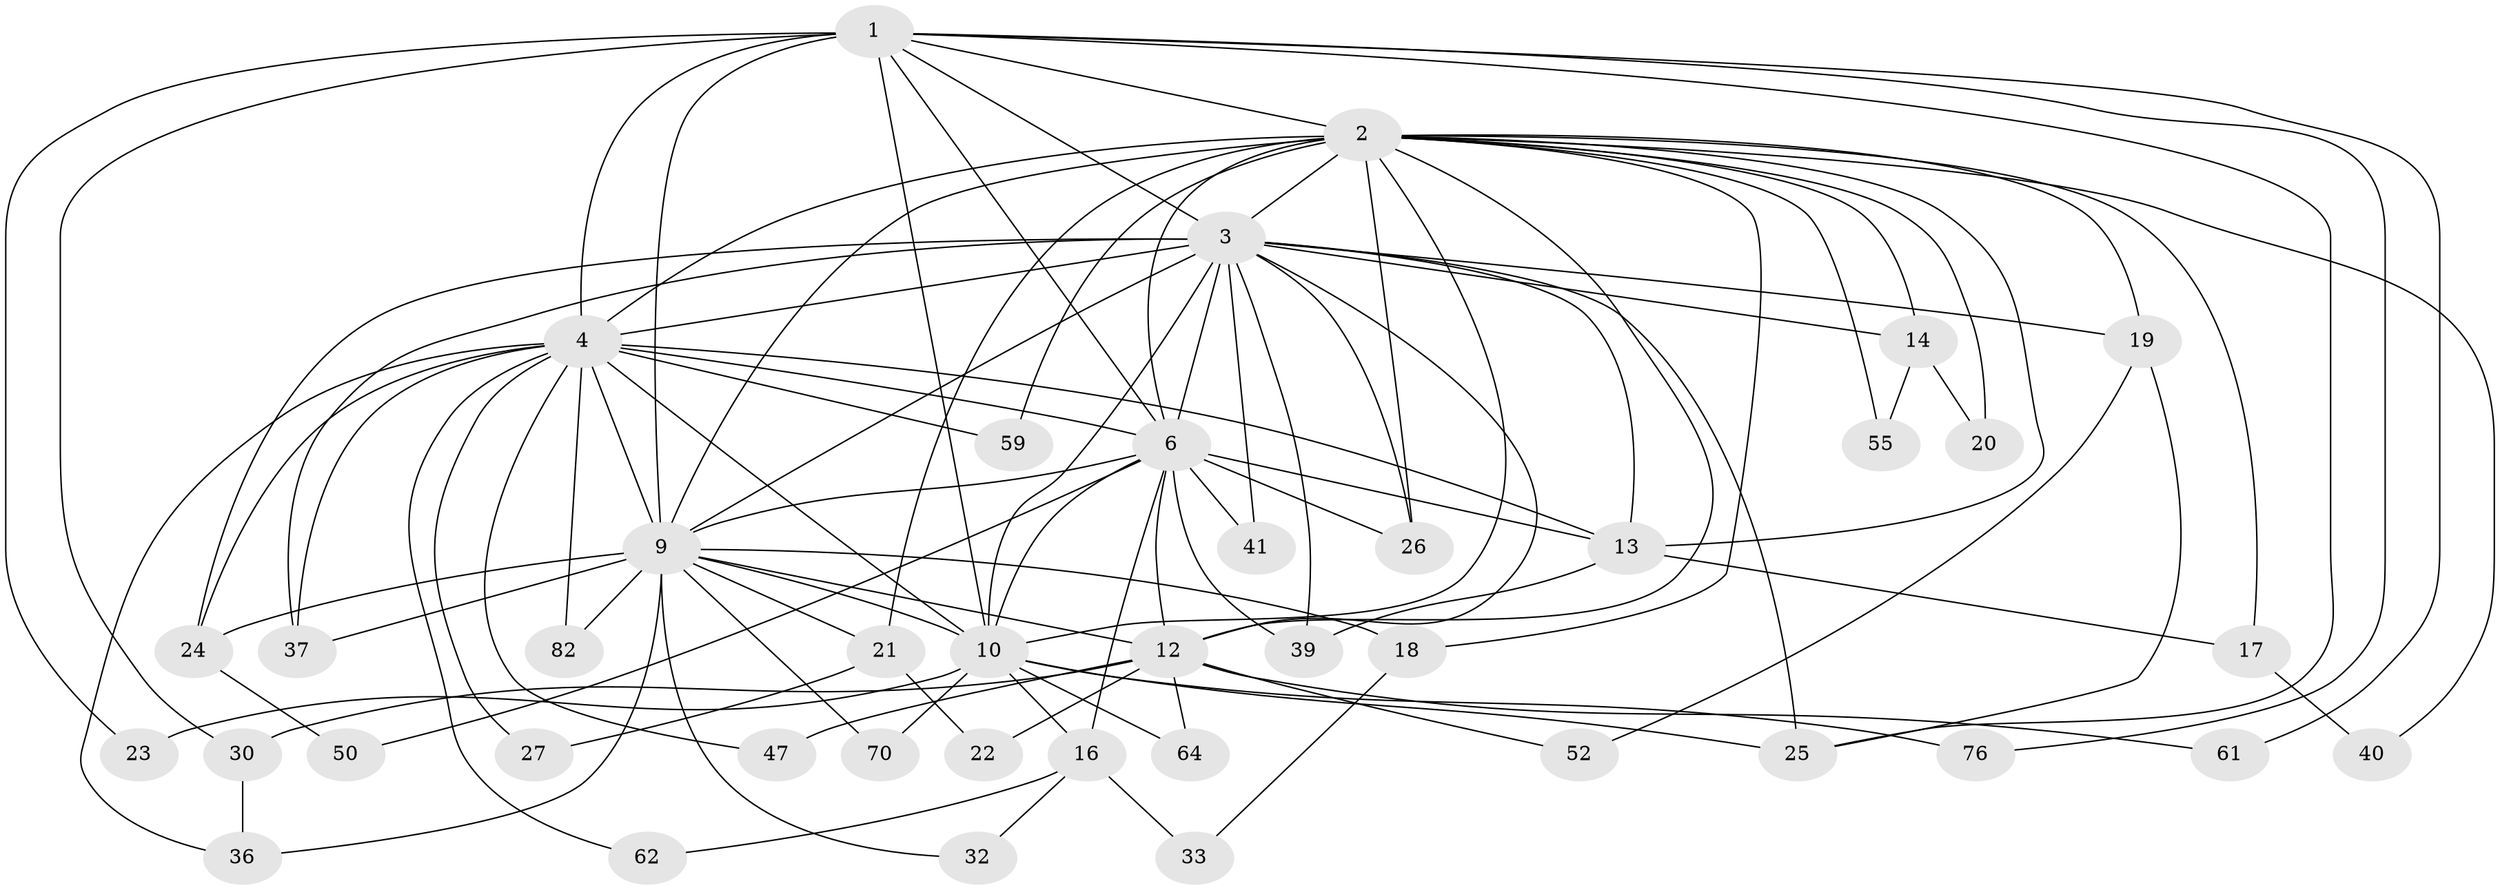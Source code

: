 // original degree distribution, {17: 0.012048192771084338, 26: 0.012048192771084338, 18: 0.024096385542168676, 19: 0.04819277108433735, 11: 0.012048192771084338, 12: 0.012048192771084338, 3: 0.18072289156626506, 10: 0.012048192771084338, 7: 0.012048192771084338, 5: 0.04819277108433735, 6: 0.012048192771084338, 4: 0.08433734939759036, 2: 0.5301204819277109}
// Generated by graph-tools (version 1.1) at 2025/17/03/04/25 18:17:40]
// undirected, 41 vertices, 100 edges
graph export_dot {
graph [start="1"]
  node [color=gray90,style=filled];
  1;
  2 [super="+15+46+34+75+78"];
  3 [super="+57+5+72+58+49"];
  4 [super="+45+29"];
  6 [super="+80+7+35+8+68+63+28"];
  9;
  10 [super="+51+43+53+11"];
  12;
  13;
  14 [super="+48"];
  16;
  17;
  18;
  19;
  20;
  21;
  22;
  23;
  24 [super="+81+38"];
  25 [super="+31"];
  26 [super="+66"];
  27;
  30;
  32;
  33;
  36;
  37;
  39 [super="+69+60"];
  40;
  41;
  47;
  50 [super="+56"];
  52;
  55;
  59;
  61;
  62;
  64;
  70;
  76;
  82;
  1 -- 2;
  1 -- 3 [weight=2];
  1 -- 4;
  1 -- 6 [weight=5];
  1 -- 9;
  1 -- 10 [weight=2];
  1 -- 23;
  1 -- 25;
  1 -- 30;
  1 -- 61;
  1 -- 76;
  2 -- 3 [weight=5];
  2 -- 4;
  2 -- 6 [weight=5];
  2 -- 9;
  2 -- 10 [weight=3];
  2 -- 14 [weight=2];
  2 -- 17 [weight=2];
  2 -- 18;
  2 -- 20;
  2 -- 21;
  2 -- 40;
  2 -- 59;
  2 -- 19;
  2 -- 55;
  2 -- 26;
  2 -- 12;
  2 -- 13;
  3 -- 4 [weight=2];
  3 -- 6 [weight=6];
  3 -- 9 [weight=2];
  3 -- 10 [weight=6];
  3 -- 19;
  3 -- 24 [weight=2];
  3 -- 13;
  3 -- 12;
  3 -- 14 [weight=3];
  3 -- 26;
  3 -- 37;
  3 -- 39 [weight=2];
  3 -- 41;
  3 -- 25;
  4 -- 6 [weight=3];
  4 -- 9 [weight=2];
  4 -- 10;
  4 -- 13;
  4 -- 27;
  4 -- 37;
  4 -- 47;
  4 -- 59;
  4 -- 82;
  4 -- 62;
  4 -- 36;
  4 -- 24;
  6 -- 9 [weight=3];
  6 -- 10 [weight=3];
  6 -- 13 [weight=2];
  6 -- 26;
  6 -- 41;
  6 -- 50 [weight=2];
  6 -- 16;
  6 -- 12;
  6 -- 39 [weight=2];
  9 -- 10;
  9 -- 12;
  9 -- 18;
  9 -- 21;
  9 -- 24;
  9 -- 32;
  9 -- 36;
  9 -- 37;
  9 -- 70;
  9 -- 82;
  10 -- 16;
  10 -- 23;
  10 -- 64;
  10 -- 70;
  10 -- 76;
  10 -- 25;
  12 -- 22;
  12 -- 30;
  12 -- 47;
  12 -- 52;
  12 -- 61;
  12 -- 64;
  13 -- 17;
  13 -- 39;
  14 -- 20;
  14 -- 55;
  16 -- 32;
  16 -- 33;
  16 -- 62;
  17 -- 40;
  18 -- 33;
  19 -- 25;
  19 -- 52;
  21 -- 22;
  21 -- 27;
  24 -- 50;
  30 -- 36;
}
